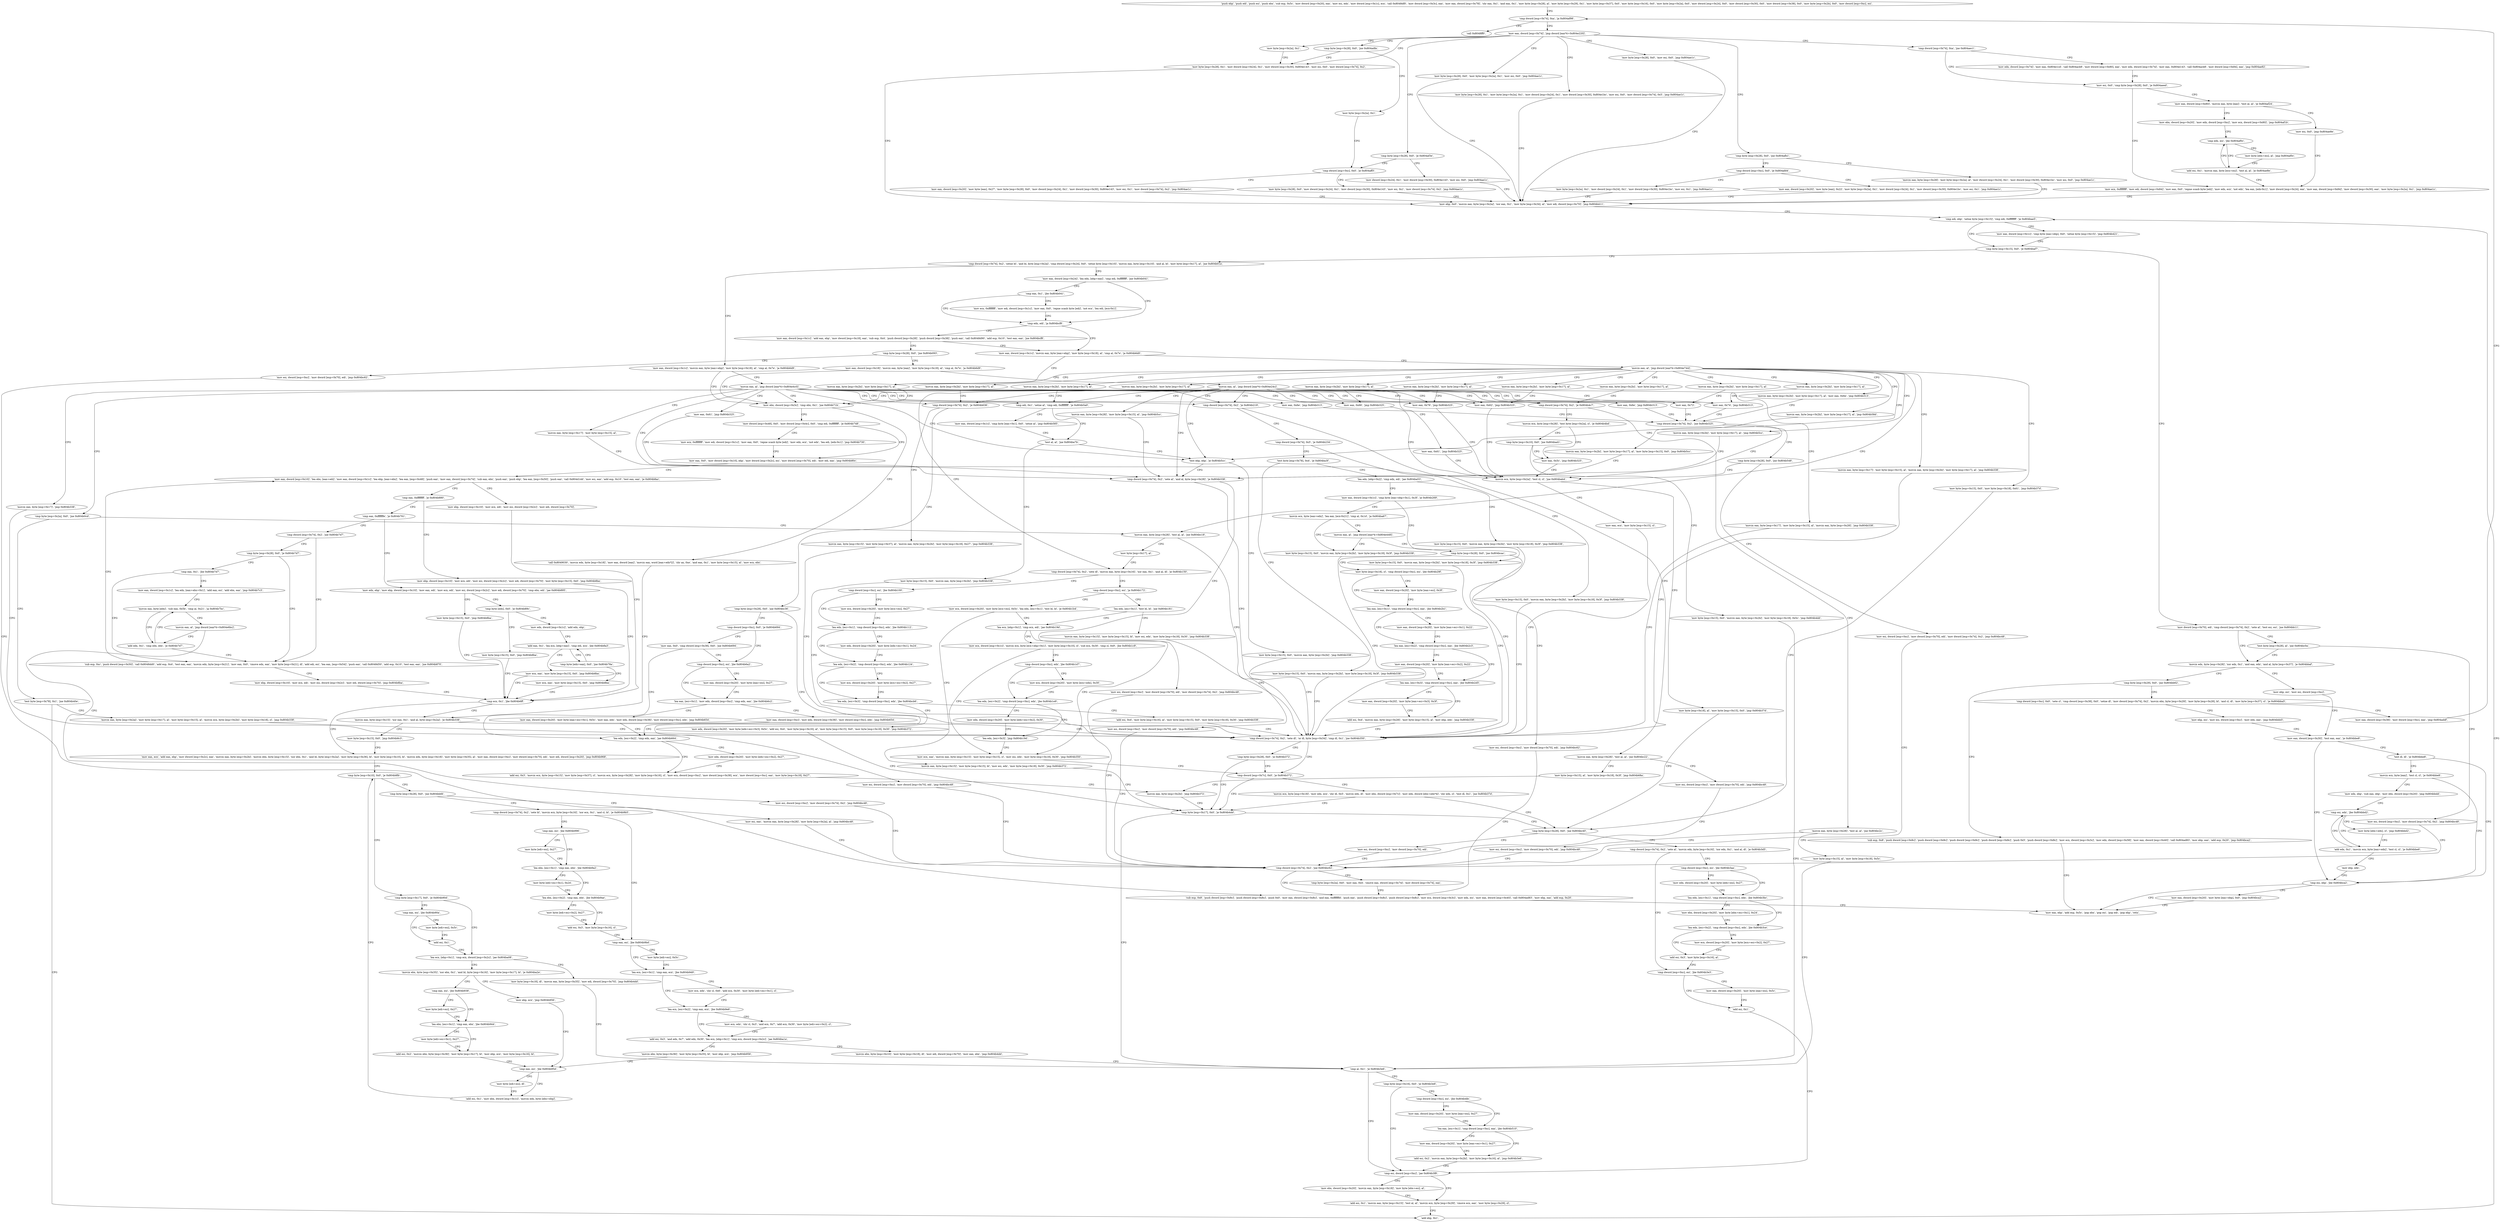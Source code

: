 digraph "func" {
"134524291" [label = "'push ebp', 'push edi', 'push esi', 'push ebx', 'sub esp, 0x5c', 'mov dword [esp+0x20], eax', 'mov esi, edx', 'mov dword [esp+0x1c], ecx', 'call 0x8048df0', 'mov dword [esp+0x3c], eax', 'mov eax, dword [esp+0x78]', 'shr eax, 0x1', 'and eax, 0x1', 'mov byte [esp+0x28], al', 'mov byte [esp+0x29], 0x1', 'mov byte [esp+0x37], 0x0', 'mov byte [esp+0x16], 0x0', 'mov byte [esp+0x2a], 0x0', 'mov dword [esp+0x24], 0x0', 'mov dword [esp+0x30], 0x0', 'mov dword [esp+0x38], 0x0', 'mov byte [esp+0x2b], 0x0', 'mov dword [esp+0xc], esi', " ]
"134524383" [label = "'cmp dword [esp+0x74], 0xa', 'ja 0x804af98', " ]
"134524824" [label = "'call 0x8048ff0', " ]
"134524394" [label = "'mov eax, dword [esp+0x74]', 'jmp dword [eax*4+0x804e220]', " ]
"134524405" [label = "'mov byte [esp+0x2a], 0x1', " ]
"134524410" [label = "'mov byte [esp+0x28], 0x1', 'mov dword [esp+0x24], 0x1', 'mov dword [esp+0x30], 0x804e143', 'mov esi, 0x0', 'mov dword [esp+0x74], 0x2', " ]
"134524470" [label = "'mov byte [esp+0x28], 0x0', 'mov esi, 0x0', 'jmp 0x804ae1c', " ]
"134524482" [label = "'cmp byte [esp+0x28], 0x0', 'jne 0x804afb1', " ]
"134524539" [label = "'cmp dword [esp+0x74], 0xa', 'jne 0x804aec1', " ]
"134524718" [label = "'cmp byte [esp+0x28], 0x0', 'jne 0x804adfa', " ]
"134524791" [label = "'cmp byte [esp+0x28], 0x0', 'je 0x804af3e', " ]
"134524829" [label = "'mov byte [esp+0x28], 0x0', 'mov byte [esp+0x2a], 0x1', 'mov esi, 0x0', 'jmp 0x804ae1c', " ]
"134528204" [label = "'mov byte [esp+0x28], 0x1', 'mov byte [esp+0x2a], 0x1', 'mov dword [esp+0x24], 0x1', 'mov dword [esp+0x30], 0x804e1bc', 'mov esi, 0x0', 'mov dword [esp+0x74], 0x5', 'jmp 0x804ae1c', " ]
"134524444" [label = "'mov ebp, 0x0', 'movzx eax, byte [esp+0x2a]', 'xor eax, 0x1', 'mov byte [esp+0x34], al', 'mov edi, dword [esp+0x70]', 'jmp 0x804b411', " ]
"134524849" [label = "'movzx eax, byte [esp+0x28]', 'mov byte [esp+0x2a], al', 'mov dword [esp+0x24], 0x1', 'mov dword [esp+0x30], 0x804e1bc', 'mov esi, 0x0', 'jmp 0x804ae1c', " ]
"134524493" [label = "'cmp dword [esp+0xc], 0x0', 'je 0x804afd4', " ]
"134524609" [label = "'mov edx, dword [esp+0x74]', 'mov eax, 0x804e1cd', 'call 0x804acb8', 'mov dword [esp+0x80], eax', 'mov edx, dword [esp+0x74]', 'mov eax, 0x804e143', 'call 0x804acb8', 'mov dword [esp+0x84], eax', 'jmp 0x804ae82', " ]
"134524546" [label = "'mov esi, 0x0', 'cmp byte [esp+0x28], 0x0', 'je 0x804aeed', " ]
"134524729" [label = "'mov byte [esp+0x2a], 0x1', " ]
"134524734" [label = "'cmp dword [esp+0xc], 0x0', 'je 0x804aff3', " ]
"134524798" [label = "'mov dword [esp+0x24], 0x1', 'mov dword [esp+0x30], 0x804e143', 'mov esi, 0x0', 'jmp 0x804ae1c', " ]
"134525969" [label = "'cmp edi, ebp', 'setne byte [esp+0x15]', 'cmp edi, 0xffffffff', 'je 0x804bae5', " ]
"134527717" [label = "'mov eax, dword [esp+0x1c]', 'cmp byte [eax+ebp], 0x0', 'setne byte [esp+0x15]', 'jmp 0x804b421', " ]
"134525985" [label = "'cmp byte [esp+0x15], 0x0', 'je 0x804baf7', " ]
"134524884" [label = "'mov byte [esp+0x2a], 0x1', 'mov dword [esp+0x24], 0x1', 'mov dword [esp+0x30], 0x804e1bc', 'mov esi, 0x1', 'jmp 0x804ae1c', " ]
"134524504" [label = "'mov eax, dword [esp+0x20]', 'mov byte [eax], 0x22', 'mov byte [esp+0x2a], 0x1', 'mov dword [esp+0x24], 0x1', 'mov dword [esp+0x30], 0x804e1bc', 'mov esi, 0x1', 'jmp 0x804ae1c', " ]
"134524653" [label = "'mov eax, dword [esp+0x80]', 'movzx eax, byte [eax]', 'test al, al', 'je 0x804af24', " ]
"134524558" [label = "'mov ecx, 0xffffffff', 'mov edi, dword [esp+0x84]', 'mov eax, 0x0', 'repne scasb byte [edi]', 'mov edx, ecx', 'not edx', 'lea eax, [edx-0x1]', 'mov dword [esp+0x24], eax', 'mov eax, dword [esp+0x84]', 'mov dword [esp+0x30], eax', 'mov byte [esp+0x2a], 0x1', 'jmp 0x804ae1c', " ]
"134524915" [label = "'mov byte [esp+0x28], 0x0', 'mov dword [esp+0x24], 0x1', 'mov dword [esp+0x30], 0x804e143', 'mov esi, 0x1', 'mov dword [esp+0x74], 0x2', 'jmp 0x804ae1c', " ]
"134524745" [label = "'mov eax, dword [esp+0x20]', 'mov byte [eax], 0x27', 'mov byte [esp+0x28], 0x0', 'mov dword [esp+0x24], 0x1', 'mov dword [esp+0x30], 0x804e143', 'mov esi, 0x1', 'mov dword [esp+0x74], 0x2', 'jmp 0x804ae1c', " ]
"134527735" [label = "'mov dword [esp+0x70], edi', 'cmp dword [esp+0x74], 0x2', 'sete al', 'test esi, esi', 'jne 0x804bb11', " ]
"134525996" [label = "'cmp dword [esp+0x74], 0x2', 'setne bl', 'and bl, byte [esp+0x2a]', 'cmp dword [esp+0x24], 0x0', 'setne byte [esp+0x10]', 'movzx eax, byte [esp+0x10]', 'and al, bl', 'mov byte [esp+0x17], al', 'jne 0x804b01a', " ]
"134524708" [label = "'mov esi, 0x0', 'jmp 0x804ae8e', " ]
"134524667" [label = "'mov ebx, dword [esp+0x20]', 'mov edx, dword [esp+0xc]', 'mov ecx, dword [esp+0x80]', 'jmp 0x804af1b', " ]
"134527761" [label = "'movzx edx, byte [esp+0x28]', 'xor edx, 0x1', 'and eax, edx', 'and al, byte [esp+0x37]', 'je 0x804bbaf', " ]
"134527751" [label = "'test byte [esp+0x28], al', 'jne 0x804bc0a', " ]
"134524954" [label = "'mov eax, dword [esp+0x24]', 'lea edx, [ebp+eax]', 'cmp edi, 0xffffffff', 'jne 0x804b041', " ]
"134526035" [label = "'mov eax, dword [esp+0x1c]', 'movzx eax, byte [eax+ebp]', 'mov byte [esp+0x18], al', 'cmp al, 0x7e', 'ja 0x804b6d9', " ]
"134524699" [label = "'cmp edx, esi', 'jbe 0x804af0c', " ]
"134527919" [label = "'mov ebp, esi', 'mov esi, dword [esp+0xc]', " ]
"134527781" [label = "'cmp byte [esp+0x29], 0x0', 'jne 0x804bb62', " ]
"134528010" [label = "'mov esi, dword [esp+0xc]', 'mov dword [esp+0x74], 0x2', 'jmp 0x804bc48', " ]
"134524993" [label = "'cmp edx, edi', 'ja 0x804bcf8', " ]
"134524967" [label = "'cmp eax, 0x1', 'jbe 0x804b041', " ]
"134526681" [label = "'mov ebx, dword [esp+0x3c]', 'cmp ebx, 0x1', 'jne 0x804b71b', " ]
"134526055" [label = "'movzx eax, al', 'jmp dword [eax*4+0x804e4c0]', " ]
"134524684" [label = "'add esi, 0x1', 'movzx eax, byte [ecx+esi]', 'test al, al', 'je 0x804ae8e', " ]
"134524703" [label = "'mov byte [ebx+esi], al', 'jmp 0x804af0c', " ]
"134527925" [label = "'mov eax, dword [esp+0x30]', 'test eax, eax', 'je 0x804bbe8', " ]
"134527842" [label = "'sub esp, 0x8', 'push dword [esp+0x8c]', 'push dword [esp+0x8c]', 'push dword [esp+0x8c]', 'push dword [esp+0x8c]', 'push 0x5', 'push dword [esp+0x8c]', 'mov ecx, dword [esp+0x3c]', 'mov edx, dword [esp+0x58]', 'mov eax, dword [esp+0x40]', 'call 0x804ad83', 'mov ebp, eax', 'add esp, 0x20', 'jmp 0x804bca2', " ]
"134527788" [label = "'cmp dword [esp+0xc], 0x0', 'sete cl', 'cmp dword [esp+0x38], 0x0', 'setne dl', 'mov dword [esp+0x74], 0x2', 'movzx ebx, byte [esp+0x29]', 'mov byte [esp+0x28], bl', 'and cl, dl', 'mov byte [esp+0x37], cl', 'je 0x804bba5', " ]
"134528072" [label = "'cmp dword [esp+0x74], 0x2', 'jne 0x804bc62', " ]
"134528248" [label = "'mov eax, dword [esp+0x1c]', 'movzx eax, byte [eax+ebp]', 'mov byte [esp+0x18], al', 'cmp al, 0x7e', 'ja 0x804b6d0', " ]
"134525001" [label = "'mov eax, dword [esp+0x1c]', 'add eax, ebp', 'mov dword [esp+0x18], eax', 'sub esp, 0x4', 'push dword [esp+0x28]', 'push dword [esp+0x38]', 'push eax', 'call 0x8048d90', 'add esp, 0x10', 'test eax, eax', 'jne 0x804bcf8', " ]
"134524972" [label = "'mov ecx, 0xffffffff', 'mov edi, dword [esp+0x1c]', 'mov eax, 0x0', 'repne scasb byte [edi]', 'not ecx', 'lea edi, [ecx-0x1]', " ]
"134526747" [label = "'mov dword [esp+0x48], 0x0', 'mov dword [esp+0x4c], 0x0', 'cmp edi, 0xffffffff', 'je 0x804b748', " ]
"134526690" [label = "'call 0x8049030', 'movzx edx, byte [esp+0x18]', 'mov eax, dword [eax]', 'movzx eax, word [eax+edx*2]', 'shr ax, 0xe', 'and eax, 0x1', 'mov byte [esp+0x15], al', 'mov ecx, ebx', " ]
"134525088" [label = "'cmp byte [esp+0x2a], 0x0', 'jne 0x804b0cd', " ]
"134525431" [label = "'cmp dword [esp+0x74], 0x2', 'je 0x804b219', " ]
"134525678" [label = "'mov eax, 0x62', 'jmp 0x804b325', " ]
"134525694" [label = "'mov eax, 0x66', 'jmp 0x804b325', " ]
"134525710" [label = "'mov eax, 0x72', " ]
"134526074" [label = "'mov eax, 0x74', 'jmp 0x804b313', " ]
"134526093" [label = "'mov eax, 0x76', 'jmp 0x804b325', " ]
"134526112" [label = "'cmp dword [esp+0x74], 0x2', 'je 0x804b4c7', " ]
"134526241" [label = "'mov eax, 0x6e', 'jmp 0x804b313', " ]
"134526301" [label = "'mov eax, 0x61', 'jmp 0x804b325', " ]
"134526330" [label = "'cmp edi, 0x1', 'setne al', 'cmp edi, 0xffffffff', 'je 0x804b5a0', " ]
"134526349" [label = "'test ebp, ebp', 'je 0x804b5cc', " ]
"134526403" [label = "'movzx eax, byte [esp+0x17]', 'mov byte [esp+0x15], al', " ]
"134526412" [label = "'cmp dword [esp+0x74], 0x2', 'sete al', 'and al, byte [esp+0x28]', 'je 0x804b338', " ]
"134526487" [label = "'cmp dword [esp+0x74], 0x2', 'je 0x804b636', " ]
"134527541" [label = "'movzx eax, byte [esp+0x17]', 'jmp 0x804b338', " ]
"134527976" [label = "'cmp esi, ebp', 'jbe 0x804bca2', " ]
"134528162" [label = "'mov eax, ebp', 'add esp, 0x5c', 'pop ebx', 'pop esi', 'pop edi', 'pop ebp', 'retn', " ]
"134527984" [label = "'mov eax, dword [esp+0x20]', 'mov byte [eax+ebp], 0x0', 'jmp 0x804bca2', " ]
"134527933" [label = "'test dl, dl', 'je 0x804bbe8', " ]
"134527937" [label = "'movzx ecx, byte [eax]', 'test cl, cl', 'je 0x804bbe8', " ]
"134527909" [label = "'mov ebp, esi', 'mov esi, dword [esp+0xc]', 'mov edx, eax', 'jmp 0x804bbb5', " ]
"134527829" [label = "'mov eax, dword [esp+0x38]', 'mov dword [esp+0xc], eax', 'jmp 0x804addf', " ]
"134528098" [label = "'sub esp, 0x8', 'push dword [esp+0x8c]', 'push dword [esp+0x8c]', 'push 0x0', 'mov eax, dword [esp+0x8c]', 'and eax, 0xfffffffd', 'push eax', 'push dword [esp+0x8c]', 'push dword [esp+0x8c]', 'mov ecx, dword [esp+0x3c]', 'mov edx, esi', 'mov eax, dword [esp+0x40]', 'call 0x804ad83', 'mov ebp, eax', 'add esp, 0x20', " ]
"134528079" [label = "'cmp byte [esp+0x2a], 0x0', 'mov eax, 0x4', 'cmove eax, dword [esp+0x74]', 'mov dword [esp+0x74], eax', " ]
"134526672" [label = "'movzx eax, byte [esp+0x2b]', 'mov byte [esp+0x17], al', " ]
"134528268" [label = "'movzx eax, al', 'jmp dword [eax*4+0x804e744]', " ]
"134525039" [label = "'cmp byte [esp+0x28], 0x0', 'jne 0x804b093', " ]
"134526792" [label = "'mov ecx, 0xffffffff', 'mov edi, dword [esp+0x1c]', 'mov eax, 0x0', 'repne scasb byte [edi]', 'mov edx, ecx', 'not edx', 'lea edi, [edx-0x1]', 'jmp 0x804b730', " ]
"134526768" [label = "'mov eax, 0x0', 'mov dword [esp+0x10], ebp', 'mov dword [esp+0x2c], esi', 'mov dword [esp+0x70], edi', 'mov edi, eax', 'jmp 0x804b80c', " ]
"134526719" [label = "'movzx eax, byte [esp+0x15]', 'xor eax, 0x1', 'and al, byte [esp+0x2a]', 'je 0x804b338', " ]
"134525133" [label = "'movzx eax, byte [esp+0x28]', 'test al, al', 'jne 0x804bc18', " ]
"134525095" [label = "'test byte [esp+0x78], 0x1', 'jne 0x804b40e', " ]
"134525465" [label = "'movzx eax, byte [esp+0x28]', 'test al, al', 'jne 0x804bc22', " ]
"134525438" [label = "'cmp dword [esp+0x74], 0x5', 'je 0x804b234', " ]
"134525733" [label = "'movzx ecx, byte [esp+0x2a]', 'test cl, cl', 'jne 0x804bab4', " ]
"134525715" [label = "'cmp dword [esp+0x74], 0x2', 'jne 0x804b325', " ]
"134526151" [label = "'movzx eax, byte [esp+0x28]', 'test al, al', 'jne 0x804bc2c', " ]
"134526119" [label = "'movzx ecx, byte [esp+0x28]', 'test byte [esp+0x2a], cl', 'je 0x804b4bd', " ]
"134526368" [label = "'mov eax, dword [esp+0x1c]', 'cmp byte [eax+0x1], 0x0', 'setne al', 'jmp 0x804b585', " ]
"134526341" [label = "'test al, al', 'jne 0x804ba7b', " ]
"134526353" [label = "'mov byte [esp+0x15], 0x0', 'movzx eax, byte [esp+0x2b]', 'jmp 0x804b338', " ]
"134525752" [label = "'cmp dword [esp+0x74], 0x2', 'sete dl', 'or dl, byte [esp+0x34]', 'cmp dl, 0x1', 'jne 0x804b350', " ]
"134526430" [label = "'mov esi, dword [esp+0xc]', 'mov dword [esp+0x70], edi', 'mov dword [esp+0x74], 0x2', 'jmp 0x804bc48', " ]
"134526518" [label = "'cmp byte [esp+0x28], 0x0', 'jne 0x804bc36', " ]
"134526494" [label = "'movzx eax, byte [esp+0x15]', 'mov byte [esp+0x37], al', 'movzx eax, byte [esp+0x2b]', 'mov byte [esp+0x18], 0x27', 'jmp 0x804b338', " ]
"134527944" [label = "'mov edx, ebp', 'sub eax, ebp', 'mov ebx, dword [esp+0x20]', 'jmp 0x804bbdd', " ]
"134525422" [label = "'movzx eax, byte [esp+0x2b]', 'mov byte [esp+0x17], al', " ]
"134525669" [label = "'movzx eax, byte [esp+0x2b]', 'mov byte [esp+0x17], al', " ]
"134525685" [label = "'movzx eax, byte [esp+0x2b]', 'mov byte [esp+0x17], al', " ]
"134525701" [label = "'movzx eax, byte [esp+0x2b]', 'mov byte [esp+0x17], al', " ]
"134526065" [label = "'movzx eax, byte [esp+0x2b]', 'mov byte [esp+0x17], al', " ]
"134526084" [label = "'movzx eax, byte [esp+0x2b]', 'mov byte [esp+0x17], al', " ]
"134526103" [label = "'movzx eax, byte [esp+0x2b]', 'mov byte [esp+0x17], al', " ]
"134526261" [label = "'movzx eax, byte [esp+0x2b]', 'mov byte [esp+0x17], al', 'mov eax, 0x6e', 'jmp 0x804b313', " ]
"134526321" [label = "'movzx eax, byte [esp+0x2b]', 'mov byte [esp+0x17], al', " ]
"134526381" [label = "'movzx eax, byte [esp+0x2b]', 'mov byte [esp+0x17], al', 'jmp 0x804b58d', " ]
"134526392" [label = "'movzx eax, byte [esp+0x2b]', 'mov byte [esp+0x17], al', 'jmp 0x804b5cc', " ]
"134526462" [label = "'movzx eax, byte [esp+0x2b]', 'mov byte [esp+0x17], al', 'mov byte [esp+0x15], 0x0', 'jmp 0x804b5cc', " ]
"134526478" [label = "'movzx eax, byte [esp+0x2b]', 'mov byte [esp+0x17], al', " ]
"134527645" [label = "'movzx eax, byte [esp+0x17]', 'mov byte [esp+0x15], al', 'movzx eax, byte [esp+0x2b]', 'mov byte [esp+0x17], al', 'jmp 0x804b338', " ]
"134527682" [label = "'mov byte [esp+0x15], 0x0', 'mov byte [esp+0x18], 0x61', 'jmp 0x804b37d', " ]
"134525075" [label = "'mov esi, dword [esp+0xc]', 'mov dword [esp+0x70], edi', 'jmp 0x804bc62', " ]
"134525046" [label = "'mov eax, dword [esp+0x18]', 'movzx eax, byte [eax]', 'mov byte [esp+0x18], al', 'cmp al, 0x7e', 'ja 0x804b6d9', " ]
"134526988" [label = "'mov eax, dword [esp+0x10]', 'lea ebx, [eax+edi]', 'mov eax, dword [esp+0x1c]', 'lea ebp, [eax+ebx]', 'lea eax, [esp+0x48]', 'push eax', 'mov eax, dword [esp+0x74]', 'sub eax, ebx', 'push eax', 'push ebp', 'lea eax, [esp+0x50]', 'push eax', 'call 0x804d1dd', 'mov esi, eax', 'add esp, 0x10', 'test eax, eax', 'je 0x804b8ac', " ]
"134525776" [label = "'cmp dword [esp+0x7c], 0x0', 'je 0x804b372', " ]
"134525769" [label = "'cmp byte [esp+0x28], 0x0', 'je 0x804b372', " ]
"134526737" [label = "'mov byte [esp+0x15], 0x0', 'jmp 0x804b8c3', " ]
"134527171" [label = "'mov eax, ecx', 'add eax, ebp', 'mov dword [esp+0x2c], eax', 'movzx eax, byte [esp+0x2b]', 'movzx ebx, byte [esp+0x15]', 'xor ebx, 0x1', 'and bl, byte [esp+0x2a]', 'mov byte [esp+0x36], bl', 'mov byte [esp+0x10], bl', 'movzx edx, byte [esp+0x18]', 'mov byte [esp+0x35], al', 'mov eax, dword [esp+0xc]', 'mov dword [esp+0x70], edi', 'mov edi, dword [esp+0x20]', 'jmp 0x804b968', " ]
"134528024" [label = "'mov esi, dword [esp+0xc]', 'mov dword [esp+0x70], edi', 'jmp 0x804bc48', " ]
"134525146" [label = "'mov byte [esp+0x17], al', " ]
"134525966" [label = "'add ebp, 0x1', " ]
"134525106" [label = "'movzx eax, byte [esp+0x2a]', 'mov byte [esp+0x17], al', 'mov byte [esp+0x15], al', 'movzx ecx, byte [esp+0x2b]', 'mov byte [esp+0x18], cl', 'jmp 0x804b338', " ]
"134528034" [label = "'mov esi, dword [esp+0xc]', 'mov dword [esp+0x70], edi', 'jmp 0x804bc48', " ]
"134525478" [label = "'mov byte [esp+0x15], al', 'mov byte [esp+0x18], 0x3f', 'jmp 0x804b68a', " ]
"134525492" [label = "'test byte [esp+0x78], 0x4', 'je 0x804ba3f', " ]
"134525445" [label = "'mov byte [esp+0x15], 0x0', 'movzx eax, byte [esp+0x2b]', 'mov byte [esp+0x18], 0x3f', 'jmp 0x804b338', " ]
"134527668" [label = "'mov byte [esp+0x18], al', 'mov byte [esp+0x15], 0x0', 'jmp 0x804b37d', " ]
"134525746" [label = "'mov eax, ecx', 'mov byte [esp+0x15], cl', " ]
"134525722" [label = "'cmp byte [esp+0x28], 0x0', 'jne 0x804b548', " ]
"134526280" [label = "'mov esi, dword [esp+0xc]', 'mov dword [esp+0x70], edi', 'mov dword [esp+0x74], 0x2', 'jmp 0x804bc48', " ]
"134528044" [label = "'mov esi, dword [esp+0xc]', 'mov dword [esp+0x70], edi', 'jmp 0x804bc48', " ]
"134526164" [label = "'mov byte [esp+0x15], al', 'mov byte [esp+0x18], 0x5c', " ]
"134526141" [label = "'mov eax, 0x5c', 'jmp 0x804b325', " ]
"134526130" [label = "'cmp byte [esp+0x10], 0x0', 'jne 0x804bad1', " ]
"134527611" [label = "'mov byte [esp+0x15], 0x0', 'movzx eax, byte [esp+0x2b]', 'jmp 0x804b338', " ]
"134528054" [label = "'mov esi, dword [esp+0xc]', 'mov dword [esp+0x70], edi', 'jmp 0x804bc48', " ]
"134526529" [label = "'cmp dword [esp+0xc], 0x0', 'je 0x804b694', " ]
"134527965" [label = "'cmp esi, edx', 'jbe 0x804bbd2', " ]
"134525821" [label = "'cmp byte [esp+0x28], 0x0', 'jne 0x804bc40', " ]
"134525065" [label = "'movzx eax, al', 'jmp dword [eax*4+0x804e24c]', " ]
"134527148" [label = "'mov ebp, dword [esp+0x10]', 'mov ecx, edi', 'mov esi, dword [esp+0x2c]', 'mov edi, dword [esp+0x70]', " ]
"134527034" [label = "'cmp eax, 0xffffffff', 'je 0x804b880', " ]
"134525810" [label = "'cmp byte [esp+0x17], 0x0', 'je 0x804b4dd', " ]
"134525783" [label = "'movzx ecx, byte [esp+0x18]', 'mov edx, ecx', 'shr dl, 0x5', 'movzx edx, dl', 'mov ebx, dword [esp+0x7c]', 'mov edx, dword [ebx+edx*4]', 'shr edx, cl', 'test dl, 0x1', 'jne 0x804b37d', " ]
"134527336" [label = "'cmp byte [esp+0x10], 0x0', 'je 0x804b8fb', " ]
"134525150" [label = "'cmp dword [esp+0x74], 0x2', 'sete dl', 'movzx eax, byte [esp+0x16]', 'xor eax, 0x1', 'and al, dl', 'je 0x804b150', " ]
"134526602" [label = "'movzx eax, byte [esp+0x2b]', 'jmp 0x804b372', " ]
"134527551" [label = "'mov byte [esp+0x15], 0x0', 'movzx eax, byte [esp+0x2b]', 'mov byte [esp+0x18], 0x3f', 'jmp 0x804b338', " ]
"134525503" [label = "'lea edx, [ebp+0x2]', 'cmp edx, edi', 'jae 0x804ba53', " ]
"134526173" [label = "'cmp al, 0x1', 'je 0x804b3e6', " ]
"134527697" [label = "'mov byte [esp+0x15], 0x0', 'movzx eax, byte [esp+0x2b]', 'mov byte [esp+0x18], 0x5c', 'jmp 0x804b4dd', " ]
"134526612" [label = "'cmp dword [esp+0xc], esi', 'jbe 0x804b6a2', " ]
"134526536" [label = "'mov eax, 0x0', 'cmp dword [esp+0x38], 0x0', 'jne 0x804b694', " ]
"134527954" [label = "'add edx, 0x1', 'movzx ecx, byte [eax+edx]', 'test cl, cl', 'je 0x804bbe6', " ]
"134527969" [label = "'mov byte [ebx+edx], cl', 'jmp 0x804bbd2', " ]
"134528064" [label = "'mov esi, dword [esp+0xc]', 'mov dword [esp+0x70], edi', " ]
"134525832" [label = "'cmp dword [esp+0x74], 0x2', 'sete al', 'movzx edx, byte [esp+0x16]', 'xor edx, 0x1', 'and al, dl', 'je 0x804b3d5', " ]
"134526251" [label = "'mov eax, 0x6e', 'jmp 0x804b313', " ]
"134526311" [label = "'mov eax, 0x61', 'jmp 0x804b325', " ]
"134526451" [label = "'movzx eax, byte [esp+0x28]', 'mov byte [esp+0x15], al', 'jmp 0x804b5cc', " ]
"134527626" [label = "'movzx eax, byte [esp+0x17]', 'mov byte [esp+0x15], al', 'movzx eax, byte [esp+0x28]', 'jmp 0x804b338', " ]
"134527162" [label = "'cmp ecx, 0x1', 'jbe 0x804b6ff', " ]
"134527104" [label = "'mov ebp, dword [esp+0x10]', 'mov ecx, edi', 'mov esi, dword [esp+0x2c]', 'mov edi, dword [esp+0x70]', 'mov byte [esp+0x15], 0x0', 'jmp 0x804b8ba', " ]
"134527039" [label = "'cmp eax, 0xfffffffe', 'je 0x804b761', " ]
"134527227" [label = "'cmp byte [esp+0x17], 0x0', 'je 0x804b90d', " ]
"134527343" [label = "'cmp byte [esp+0x28], 0x0', 'jne 0x804bbfd', " ]
"134525264" [label = "'cmp dword [esp+0xc], esi', 'ja 0x804b172', " ]
"134525298" [label = "'mov ecx, dword [esp+0x20]', 'mov byte [ecx+esi], 0x5c', 'lea edx, [esi+0x1]', 'test bl, bl', 'je 0x804b1b4', " ]
"134525270" [label = "'lea edx, [esi+0x1]', 'test bl, bl', 'jne 0x804b181', " ]
"134525170" [label = "'cmp dword [esp+0xc], esi', 'jbe 0x804b100', " ]
"134525184" [label = "'lea edx, [esi+0x1]', 'cmp dword [esp+0xc], edx', 'jbe 0x804b112', " ]
"134525176" [label = "'mov ecx, dword [esp+0x20]', 'mov byte [ecx+esi], 0x27', " ]
"134527571" [label = "'mov byte [esp+0x15], 0x0', 'movzx eax, byte [esp+0x2b]', 'mov byte [esp+0x18], 0x3f', 'jmp 0x804b338', " ]
"134525514" [label = "'mov eax, dword [esp+0x1c]', 'cmp byte [eax+ebp+0x1], 0x3f', 'je 0x804b269', " ]
"134525926" [label = "'cmp esi, dword [esp+0xc]', 'jae 0x804b3f8', " ]
"134525944" [label = "'add esi, 0x1', 'movzx eax, byte [esp+0x15]', 'test al, al', 'movzx ecx, byte [esp+0x29]', 'cmove ecx, eax', 'mov byte [esp+0x29], cl', " ]
"134525932" [label = "'mov ebx, dword [esp+0x20]', 'movzx eax, byte [esp+0x18]', 'mov byte [ebx+esi], al', " ]
"134526181" [label = "'cmp byte [esp+0x16], 0x0', 'je 0x804b3e6', " ]
"134526192" [label = "'cmp dword [esp+0xc], esi', 'jbe 0x804b4fe', " ]
"134526626" [label = "'lea eax, [esi+0x1]', 'mov edx, dword [esp+0xc]', 'cmp edx, eax', 'jbe 0x804b6c2', " ]
"134526618" [label = "'mov eax, dword [esp+0x20]', 'mov byte [eax+esi], 0x27', " ]
"134526548" [label = "'lea edx, [esi+0x2]', 'cmp edx, eax', 'jae 0x804b664', " ]
"134527974" [label = "'mov ebp, edx', " ]
"134525909" [label = "'cmp dword [esp+0xc], esi', 'jbe 0x804b3e3', " ]
"134525852" [label = "'cmp dword [esp+0xc], esi', 'jbe 0x804b3aa', " ]
"134526817" [label = "'mov edx, ebp', 'mov ebp, dword [esp+0x10]', 'mov eax, edi', 'mov ecx, edi', 'mov esi, dword [esp+0x2c]', 'mov edi, dword [esp+0x70]', 'cmp ebx, edi', 'jae 0x804b895', " ]
"134527048" [label = "'cmp dword [esp+0x74], 0x2', 'jne 0x804b7d7', " ]
"134527245" [label = "'lea ecx, [ebp+0x1]', 'cmp ecx, dword [esp+0x2c]', 'jae 0x804ba08', " ]
"134527234" [label = "'cmp eax, esi', 'jbe 0x804b90a', " ]
"134527997" [label = "'mov esi, eax', 'movzx eax, byte [esp+0x28]', 'mov byte [esp+0x2a], al', 'jmp 0x804bc48', " ]
"134527354" [label = "'cmp dword [esp+0x74], 0x2', 'sete bl', 'movzx ecx, byte [esp+0x16]', 'xor ecx, 0x1', 'and cl, bl', 'je 0x804b9b5', " ]
"134525364" [label = "'movzx eax, byte [esp+0x15]', 'mov byte [esp+0x15], bl', 'mov esi, edx', 'mov byte [esp+0x18], 0x30', 'jmp 0x804b372', " ]
"134525313" [label = "'lea ecx, [ebp+0x1]', 'cmp ecx, edi', 'jae 0x804b19d', " ]
"134525277" [label = "'movzx eax, byte [esp+0x15]', 'mov byte [esp+0x15], bl', 'mov esi, edx', 'mov byte [esp+0x18], 0x30', 'jmp 0x804b338', " ]
"134525202" [label = "'lea edx, [esi+0x2]', 'cmp dword [esp+0xc], edx', 'jbe 0x804b124', " ]
"134525193" [label = "'mov edx, dword [esp+0x20]', 'mov byte [edx+esi+0x1], 0x24', " ]
"134525545" [label = "'movzx ecx, byte [eax+edx]', 'lea eax, [ecx-0x21]', 'cmp al, 0x1d', 'ja 0x804ba67', " ]
"134525525" [label = "'mov byte [esp+0x15], 0x0', 'movzx eax, byte [esp+0x2b]', 'mov byte [esp+0x18], 0x3f', 'jmp 0x804b338', " ]
"134526206" [label = "'lea eax, [esi+0x1]', 'cmp dword [esp+0xc], eax', 'jbe 0x804b510', " ]
"134526198" [label = "'mov eax, dword [esp+0x20]', 'mov byte [eax+esi], 0x27', " ]
"134526658" [label = "'mov eax, dword [esp+0xc]', 'mov edx, dword [esp+0x38]', 'mov dword [esp+0xc], edx', 'jmp 0x804b654', " ]
"134526637" [label = "'mov eax, dword [esp+0x20]', 'mov byte [eax+esi+0x1], 0x5c', 'mov eax, edx', 'mov edx, dword [esp+0x38]', 'mov dword [esp+0xc], edx', 'jmp 0x804b654', " ]
"134526564" [label = "'add esi, 0x3', 'movzx ecx, byte [esp+0x15]', 'mov byte [esp+0x37], cl', 'movzx ecx, byte [esp+0x28]', 'mov byte [esp+0x16], cl', 'mov ecx, dword [esp+0xc]', 'mov dword [esp+0x38], ecx', 'mov dword [esp+0xc], eax', 'mov byte [esp+0x18], 0x27', " ]
"134526555" [label = "'mov edx, dword [esp+0x20]', 'mov byte [edx+esi+0x2], 0x27', " ]
"134525923" [label = "'add esi, 0x1', " ]
"134525915" [label = "'mov eax, dword [esp+0x20]', 'mov byte [eax+esi], 0x5c', " ]
"134525866" [label = "'lea edx, [esi+0x1]', 'cmp dword [esp+0xc], edx', 'jbe 0x804b3bc', " ]
"134525858" [label = "'mov edx, dword [esp+0x20]', 'mov byte [edx+esi], 0x27', " ]
"134527125" [label = "'mov byte [esp+0x15], 0x0', 'jmp 0x804b8ba', " ]
"134526843" [label = "'cmp byte [edx], 0x0', 'je 0x804b89c', " ]
"134526935" [label = "'sub esp, 0xc', 'push dword [esp+0x50]', 'call 0x8048dd0', 'add esp, 0x4', 'test eax, eax', 'movzx edx, byte [esp+0x21]', 'mov eax, 0x0', 'cmove edx, eax', 'mov byte [esp+0x21], dl', 'add edi, esi', 'lea eax, [esp+0x54]', 'push eax', 'call 0x8048d50', 'add esp, 0x10', 'test eax, eax', 'jne 0x804b870', " ]
"134527055" [label = "'cmp byte [esp+0x28], 0x0', 'je 0x804b7d7', " ]
"134527496" [label = "'mov byte [esp+0x18], dl', 'movzx eax, byte [esp+0x35]', 'mov edi, dword [esp+0x70]', 'jmp 0x804b4dd', " ]
"134527258" [label = "'movzx ebx, byte [esp+0x35]', 'xor ebx, 0x1', 'and bl, byte [esp+0x16]', 'mov byte [esp+0x17], bl', 'je 0x804ba2e', " ]
"134527242" [label = "'add esi, 0x1', " ]
"134527238" [label = "'mov byte [edi+esi], 0x5c', " ]
"134527413" [label = "'cmp eax, esi', 'jbe 0x804b9bd', " ]
"134527374" [label = "'cmp eax, esi', 'jbe 0x804b996', " ]
"134525341" [label = "'mov ecx, eax', 'movzx eax, byte [esp+0x15]', 'mov byte [esp+0x15], cl', 'mov esi, edx', 'mov byte [esp+0x18], 0x30', 'jmp 0x804b350', " ]
"134525320" [label = "'mov ecx, dword [esp+0x1c]', 'movzx ecx, byte [ecx+ebp+0x1]', 'mov byte [esp+0x10], cl', 'sub ecx, 0x30', 'cmp cl, 0x9', 'jbe 0x804b1c9', " ]
"134525220" [label = "'lea edx, [esi+0x3]', 'cmp dword [esp+0xc], edx', 'jbe 0x804bcb6', " ]
"134525211" [label = "'mov ecx, dword [esp+0x20]', 'mov byte [ecx+esi+0x2], 0x27', " ]
"134527591" [label = "'mov byte [esp+0x15], 0x0', 'movzx eax, byte [esp+0x2b]', 'mov byte [esp+0x18], 0x3f', 'jmp 0x804b338', " ]
"134525560" [label = "'movzx eax, al', 'jmp dword [eax*4+0x804e448]', " ]
"134526224" [label = "'add esi, 0x2', 'movzx eax, byte [esp+0x2b]', 'mov byte [esp+0x16], al', 'jmp 0x804b3e6', " ]
"134526215" [label = "'mov eax, dword [esp+0x20]', 'mov byte [eax+esi+0x1], 0x27', " ]
"134525884" [label = "'lea edx, [esi+0x2]', 'cmp dword [esp+0xc], edx', 'jbe 0x804b3ce', " ]
"134525875" [label = "'mov ebx, dword [esp+0x20]', 'mov byte [ebx+esi+0x1], 0x24', " ]
"134527132" [label = "'mov byte [esp+0x15], 0x0', 'jmp 0x804b8ba', " ]
"134526852" [label = "'mov edx, dword [esp+0x1c]', 'add edx, ebp', " ]
"134527088" [label = "'mov ebp, dword [esp+0x10]', 'mov ecx, edi', 'mov esi, dword [esp+0x2c]', 'mov edi, dword [esp+0x70]', 'jmp 0x804b8ba', " ]
"134527062" [label = "'cmp eax, 0x1', 'jbe 0x804b7d7', " ]
"134527534" [label = "'mov ebp, ecx', 'jmp 0x804b956', " ]
"134527280" [label = "'cmp eax, esi', 'jbe 0x804b938', " ]
"134527421" [label = "'lea ecx, [esi+0x1]', 'cmp eax, ecx', 'jbe 0x804b9d0', " ]
"134527417" [label = "'mov byte [edi+esi], 0x5c', " ]
"134527382" [label = "'lea ebx, [esi+0x1]', 'cmp eax, ebx', 'jbe 0x804b9a2', " ]
"134527378" [label = "'mov byte [edi+esi], 0x27', " ]
"134525385" [label = "'cmp dword [esp+0xc], edx', 'jbe 0x804b1d7', " ]
"134528182" [label = "'add esi, 0x4', 'mov byte [esp+0x16], al', 'mov byte [esp+0x15], 0x0', 'mov byte [esp+0x18], 0x30', 'jmp 0x804b338', " ]
"134525233" [label = "'mov edx, dword [esp+0x20]', 'mov byte [edx+esi+0x3], 0x5c', 'add esi, 0x4', 'mov byte [esp+0x16], al', 'mov byte [esp+0x15], 0x0', 'mov byte [esp+0x18], 0x30', 'jmp 0x804b372', " ]
"134525570" [label = "'cmp byte [esp+0x28], 0x0', 'jne 0x804bcac', " ]
"134525902" [label = "'add esi, 0x3', 'mov byte [esp+0x16], al', " ]
"134525893" [label = "'mov ecx, dword [esp+0x20]', 'mov byte [ecx+esi+0x2], 0x27', " ]
"134526858" [label = "'add eax, 0x1', 'lea ecx, [ebp+eax]', 'cmp edi, ecx', 'jbe 0x804b8a3', " ]
"134527071" [label = "'mov eax, dword [esp+0x1c]', 'lea edx, [eax+ebx+0x1]', 'add eax, esi', 'add ebx, eax', 'jmp 0x804b7c3', " ]
"134527318" [label = "'cmp eax, esi', 'jbe 0x804b95d', " ]
"134527288" [label = "'lea ebx, [esi+0x1]', 'cmp eax, ebx', 'jbe 0x804b944', " ]
"134527284" [label = "'mov byte [edi+esi], 0x27', " ]
"134527440" [label = "'lea ecx, [esi+0x2]', 'cmp eax, ecx', 'jbe 0x804b9e6', " ]
"134527428" [label = "'mov ecx, edx', 'shr cl, 0x6', 'add ecx, 0x30', 'mov byte [edi+esi+0x1], cl', " ]
"134527394" [label = "'lea ebx, [esi+0x2]', 'cmp eax, ebx', 'jbe 0x804b9ae', " ]
"134527389" [label = "'mov byte [edi+esi+0x1], 0x24', " ]
"134525399" [label = "'lea edx, [esi+0x2]', 'cmp dword [esp+0xc], edx', 'jbe 0x804b1e9', " ]
"134525391" [label = "'mov ecx, dword [esp+0x20]', 'mov byte [ecx+edx], 0x30', " ]
"134528172" [label = "'mov esi, dword [esp+0xc]', 'mov dword [esp+0x70], edi', 'jmp 0x804bc62', " ]
"134525581" [label = "'mov byte [esp+0x18], cl', 'cmp dword [esp+0xc], esi', 'jbe 0x804b29f', " ]
"134527139" [label = "'mov ecx, eax', 'mov byte [esp+0x15], 0x0', 'jmp 0x804b8ba', " ]
"134526873" [label = "'cmp byte [edx+eax], 0x0', 'jne 0x804b78a', " ]
"134526879" [label = "'mov ecx, eax', 'mov byte [esp+0x15], 0x0', 'jmp 0x804b8ba', " ]
"134526915" [label = "'movzx eax, byte [edx]', 'sub eax, 0x5b', 'cmp al, 0x21', 'ja 0x804b7bc', " ]
"134527325" [label = "'add esi, 0x1', 'mov ebx, dword [esp+0x1c]', 'movzx edx, byte [ebx+ebp]', " ]
"134527322" [label = "'mov byte [edi+esi], dl', " ]
"134527300" [label = "'add esi, 0x2', 'movzx ebx, byte [esp+0x36]', 'mov byte [esp+0x17], bl', 'mov ebp, ecx', 'mov byte [esp+0x16], bl', " ]
"134527295" [label = "'mov byte [edi+esi+0x1], 0x27', " ]
"134527462" [label = "'add esi, 0x3', 'and edx, 0x7', 'add edx, 0x30', 'lea ecx, [ebp+0x1]', 'cmp ecx, dword [esp+0x2c]', 'jae 0x804ba1a', " ]
"134527447" [label = "'mov ecx, edx', 'shr cl, 0x3', 'and ecx, 0x7', 'add ecx, 0x30', 'mov byte [edi+esi+0x2], cl', " ]
"134527406" [label = "'add esi, 0x3', 'mov byte [esp+0x16], cl', " ]
"134527401" [label = "'mov byte [edi+esi+0x2], 0x27', " ]
"134525417" [label = "'lea edx, [esi+0x3]', 'jmp 0x804b19d', " ]
"134525408" [label = "'mov edx, dword [esp+0x20]', 'mov byte [edx+esi+0x2], 0x30', " ]
"134525599" [label = "'lea eax, [esi+0x1]', 'cmp dword [esp+0xc], eax', 'jbe 0x804b2b1', " ]
"134525591" [label = "'mov eax, dword [esp+0x20]', 'mov byte [eax+esi], 0x3f', " ]
"134526908" [label = "'add edx, 0x1', 'cmp edx, ebx', 'je 0x804b7d7', " ]
"134526925" [label = "'movzx eax, al', 'jmp dword [eax*4+0x804e6bc]', " ]
"134527514" [label = "'movzx ebx, byte [esp+0x10]', 'mov byte [esp+0x18], dl', 'mov edi, dword [esp+0x70]', 'mov eax, ebx', 'jmp 0x804b4dd', " ]
"134527480" [label = "'movzx ebx, byte [esp+0x36]', 'mov byte [esp+0x35], bl', 'mov ebp, ecx', 'jmp 0x804b956', " ]
"134525617" [label = "'lea eax, [esi+0x2]', 'cmp dword [esp+0xc], eax', 'jbe 0x804b2c3', " ]
"134525608" [label = "'mov eax, dword [esp+0x20]', 'mov byte [eax+esi+0x1], 0x22', " ]
"134526891" [label = "'mov esi, dword [esp+0xc]', 'mov dword [esp+0x74], 0x2', 'jmp 0x804bc48', " ]
"134525635" [label = "'lea eax, [esi+0x3]', 'cmp dword [esp+0xc], eax', 'jbe 0x804b2d5', " ]
"134525626" [label = "'mov eax, dword [esp+0x20]', 'mov byte [eax+esi+0x2], 0x22', " ]
"134525653" [label = "'add esi, 0x4', 'movzx eax, byte [esp+0x28]', 'mov byte [esp+0x15], al', 'mov ebp, edx', 'jmp 0x804b338', " ]
"134525644" [label = "'mov eax, dword [esp+0x20]', 'mov byte [eax+esi+0x3], 0x3f', " ]
"134524291" -> "134524383" [ label = "CFG" ]
"134524383" -> "134524824" [ label = "CFG" ]
"134524383" -> "134524394" [ label = "CFG" ]
"134524394" -> "134524405" [ label = "CFG" ]
"134524394" -> "134524410" [ label = "CFG" ]
"134524394" -> "134524470" [ label = "CFG" ]
"134524394" -> "134524482" [ label = "CFG" ]
"134524394" -> "134524539" [ label = "CFG" ]
"134524394" -> "134524718" [ label = "CFG" ]
"134524394" -> "134524791" [ label = "CFG" ]
"134524394" -> "134524829" [ label = "CFG" ]
"134524394" -> "134528204" [ label = "CFG" ]
"134524405" -> "134524410" [ label = "CFG" ]
"134524410" -> "134524444" [ label = "CFG" ]
"134524470" -> "134524444" [ label = "CFG" ]
"134524482" -> "134524849" [ label = "CFG" ]
"134524482" -> "134524493" [ label = "CFG" ]
"134524539" -> "134524609" [ label = "CFG" ]
"134524539" -> "134524546" [ label = "CFG" ]
"134524718" -> "134524410" [ label = "CFG" ]
"134524718" -> "134524729" [ label = "CFG" ]
"134524791" -> "134524734" [ label = "CFG" ]
"134524791" -> "134524798" [ label = "CFG" ]
"134524829" -> "134524444" [ label = "CFG" ]
"134528204" -> "134524444" [ label = "CFG" ]
"134524444" -> "134525969" [ label = "CFG" ]
"134524849" -> "134524444" [ label = "CFG" ]
"134524493" -> "134524884" [ label = "CFG" ]
"134524493" -> "134524504" [ label = "CFG" ]
"134524609" -> "134524546" [ label = "CFG" ]
"134524546" -> "134524653" [ label = "CFG" ]
"134524546" -> "134524558" [ label = "CFG" ]
"134524729" -> "134524734" [ label = "CFG" ]
"134524734" -> "134524915" [ label = "CFG" ]
"134524734" -> "134524745" [ label = "CFG" ]
"134524798" -> "134524444" [ label = "CFG" ]
"134525969" -> "134527717" [ label = "CFG" ]
"134525969" -> "134525985" [ label = "CFG" ]
"134527717" -> "134525985" [ label = "CFG" ]
"134525985" -> "134527735" [ label = "CFG" ]
"134525985" -> "134525996" [ label = "CFG" ]
"134524884" -> "134524444" [ label = "CFG" ]
"134524504" -> "134524444" [ label = "CFG" ]
"134524653" -> "134524708" [ label = "CFG" ]
"134524653" -> "134524667" [ label = "CFG" ]
"134524558" -> "134524444" [ label = "CFG" ]
"134524915" -> "134524444" [ label = "CFG" ]
"134524745" -> "134524444" [ label = "CFG" ]
"134527735" -> "134527761" [ label = "CFG" ]
"134527735" -> "134527751" [ label = "CFG" ]
"134525996" -> "134524954" [ label = "CFG" ]
"134525996" -> "134526035" [ label = "CFG" ]
"134524708" -> "134524558" [ label = "CFG" ]
"134524667" -> "134524699" [ label = "CFG" ]
"134527761" -> "134527919" [ label = "CFG" ]
"134527761" -> "134527781" [ label = "CFG" ]
"134527751" -> "134528010" [ label = "CFG" ]
"134527751" -> "134527761" [ label = "CFG" ]
"134524954" -> "134524993" [ label = "CFG" ]
"134524954" -> "134524967" [ label = "CFG" ]
"134526035" -> "134526681" [ label = "CFG" ]
"134526035" -> "134526055" [ label = "CFG" ]
"134524699" -> "134524684" [ label = "CFG" ]
"134524699" -> "134524703" [ label = "CFG" ]
"134527919" -> "134527925" [ label = "CFG" ]
"134527781" -> "134527842" [ label = "CFG" ]
"134527781" -> "134527788" [ label = "CFG" ]
"134528010" -> "134528072" [ label = "CFG" ]
"134524993" -> "134528248" [ label = "CFG" ]
"134524993" -> "134525001" [ label = "CFG" ]
"134524967" -> "134524993" [ label = "CFG" ]
"134524967" -> "134524972" [ label = "CFG" ]
"134526681" -> "134526747" [ label = "CFG" ]
"134526681" -> "134526690" [ label = "CFG" ]
"134526055" -> "134525088" [ label = "CFG" ]
"134526055" -> "134525431" [ label = "CFG" ]
"134526055" -> "134525678" [ label = "CFG" ]
"134526055" -> "134525694" [ label = "CFG" ]
"134526055" -> "134525710" [ label = "CFG" ]
"134526055" -> "134526074" [ label = "CFG" ]
"134526055" -> "134526093" [ label = "CFG" ]
"134526055" -> "134526112" [ label = "CFG" ]
"134526055" -> "134526241" [ label = "CFG" ]
"134526055" -> "134526301" [ label = "CFG" ]
"134526055" -> "134526330" [ label = "CFG" ]
"134526055" -> "134526349" [ label = "CFG" ]
"134526055" -> "134526403" [ label = "CFG" ]
"134526055" -> "134526412" [ label = "CFG" ]
"134526055" -> "134526487" [ label = "CFG" ]
"134526055" -> "134526681" [ label = "CFG" ]
"134526055" -> "134527541" [ label = "CFG" ]
"134524684" -> "134524558" [ label = "CFG" ]
"134524684" -> "134524699" [ label = "CFG" ]
"134524703" -> "134524684" [ label = "CFG" ]
"134527925" -> "134527976" [ label = "CFG" ]
"134527925" -> "134527933" [ label = "CFG" ]
"134527842" -> "134528162" [ label = "CFG" ]
"134527788" -> "134527909" [ label = "CFG" ]
"134527788" -> "134527829" [ label = "CFG" ]
"134528072" -> "134528098" [ label = "CFG" ]
"134528072" -> "134528079" [ label = "CFG" ]
"134528248" -> "134526672" [ label = "CFG" ]
"134528248" -> "134528268" [ label = "CFG" ]
"134525001" -> "134528248" [ label = "CFG" ]
"134525001" -> "134525039" [ label = "CFG" ]
"134524972" -> "134524993" [ label = "CFG" ]
"134526747" -> "134526792" [ label = "CFG" ]
"134526747" -> "134526768" [ label = "CFG" ]
"134526690" -> "134526719" [ label = "CFG" ]
"134525088" -> "134525133" [ label = "CFG" ]
"134525088" -> "134525095" [ label = "CFG" ]
"134525431" -> "134525465" [ label = "CFG" ]
"134525431" -> "134525438" [ label = "CFG" ]
"134525678" -> "134525733" [ label = "CFG" ]
"134525694" -> "134525733" [ label = "CFG" ]
"134525710" -> "134525715" [ label = "CFG" ]
"134526074" -> "134525715" [ label = "CFG" ]
"134526093" -> "134525733" [ label = "CFG" ]
"134526112" -> "134526151" [ label = "CFG" ]
"134526112" -> "134526119" [ label = "CFG" ]
"134526241" -> "134525715" [ label = "CFG" ]
"134526301" -> "134525733" [ label = "CFG" ]
"134526330" -> "134526368" [ label = "CFG" ]
"134526330" -> "134526341" [ label = "CFG" ]
"134526349" -> "134526412" [ label = "CFG" ]
"134526349" -> "134526353" [ label = "CFG" ]
"134526403" -> "134526412" [ label = "CFG" ]
"134526412" -> "134525752" [ label = "CFG" ]
"134526412" -> "134526430" [ label = "CFG" ]
"134526487" -> "134526518" [ label = "CFG" ]
"134526487" -> "134526494" [ label = "CFG" ]
"134527541" -> "134525752" [ label = "CFG" ]
"134527976" -> "134528162" [ label = "CFG" ]
"134527976" -> "134527984" [ label = "CFG" ]
"134527984" -> "134528162" [ label = "CFG" ]
"134527933" -> "134527976" [ label = "CFG" ]
"134527933" -> "134527937" [ label = "CFG" ]
"134527937" -> "134527976" [ label = "CFG" ]
"134527937" -> "134527944" [ label = "CFG" ]
"134527909" -> "134527925" [ label = "CFG" ]
"134527829" -> "134524383" [ label = "CFG" ]
"134528098" -> "134528162" [ label = "CFG" ]
"134528079" -> "134528098" [ label = "CFG" ]
"134526672" -> "134526681" [ label = "CFG" ]
"134528268" -> "134525133" [ label = "CFG" ]
"134528268" -> "134525422" [ label = "CFG" ]
"134528268" -> "134525669" [ label = "CFG" ]
"134528268" -> "134525685" [ label = "CFG" ]
"134528268" -> "134525701" [ label = "CFG" ]
"134528268" -> "134526065" [ label = "CFG" ]
"134528268" -> "134526084" [ label = "CFG" ]
"134528268" -> "134526103" [ label = "CFG" ]
"134528268" -> "134526261" [ label = "CFG" ]
"134528268" -> "134526321" [ label = "CFG" ]
"134528268" -> "134526381" [ label = "CFG" ]
"134528268" -> "134526392" [ label = "CFG" ]
"134528268" -> "134526462" [ label = "CFG" ]
"134528268" -> "134526478" [ label = "CFG" ]
"134528268" -> "134526672" [ label = "CFG" ]
"134528268" -> "134527645" [ label = "CFG" ]
"134528268" -> "134527682" [ label = "CFG" ]
"134525039" -> "134525075" [ label = "CFG" ]
"134525039" -> "134525046" [ label = "CFG" ]
"134526792" -> "134526768" [ label = "CFG" ]
"134526768" -> "134526988" [ label = "CFG" ]
"134526719" -> "134525752" [ label = "CFG" ]
"134526719" -> "134526737" [ label = "CFG" ]
"134525133" -> "134528024" [ label = "CFG" ]
"134525133" -> "134525146" [ label = "CFG" ]
"134525095" -> "134525966" [ label = "CFG" ]
"134525095" -> "134525106" [ label = "CFG" ]
"134525465" -> "134528034" [ label = "CFG" ]
"134525465" -> "134525478" [ label = "CFG" ]
"134525438" -> "134525492" [ label = "CFG" ]
"134525438" -> "134525445" [ label = "CFG" ]
"134525733" -> "134527668" [ label = "CFG" ]
"134525733" -> "134525746" [ label = "CFG" ]
"134525715" -> "134525733" [ label = "CFG" ]
"134525715" -> "134525722" [ label = "CFG" ]
"134526151" -> "134528044" [ label = "CFG" ]
"134526151" -> "134526164" [ label = "CFG" ]
"134526119" -> "134526141" [ label = "CFG" ]
"134526119" -> "134526130" [ label = "CFG" ]
"134526368" -> "134526341" [ label = "CFG" ]
"134526341" -> "134527611" [ label = "CFG" ]
"134526341" -> "134526349" [ label = "CFG" ]
"134526353" -> "134525752" [ label = "CFG" ]
"134525752" -> "134525776" [ label = "CFG" ]
"134525752" -> "134525769" [ label = "CFG" ]
"134526430" -> "134528072" [ label = "CFG" ]
"134526518" -> "134528054" [ label = "CFG" ]
"134526518" -> "134526529" [ label = "CFG" ]
"134526494" -> "134525752" [ label = "CFG" ]
"134527944" -> "134527965" [ label = "CFG" ]
"134525422" -> "134525431" [ label = "CFG" ]
"134525669" -> "134525678" [ label = "CFG" ]
"134525685" -> "134525694" [ label = "CFG" ]
"134525701" -> "134525710" [ label = "CFG" ]
"134526065" -> "134526074" [ label = "CFG" ]
"134526084" -> "134526093" [ label = "CFG" ]
"134526103" -> "134526112" [ label = "CFG" ]
"134526261" -> "134525715" [ label = "CFG" ]
"134526321" -> "134526330" [ label = "CFG" ]
"134526381" -> "134526349" [ label = "CFG" ]
"134526392" -> "134526412" [ label = "CFG" ]
"134526462" -> "134526412" [ label = "CFG" ]
"134526478" -> "134526487" [ label = "CFG" ]
"134527645" -> "134525752" [ label = "CFG" ]
"134527682" -> "134525821" [ label = "CFG" ]
"134525075" -> "134528098" [ label = "CFG" ]
"134525046" -> "134526681" [ label = "CFG" ]
"134525046" -> "134525065" [ label = "CFG" ]
"134526988" -> "134527148" [ label = "CFG" ]
"134526988" -> "134527034" [ label = "CFG" ]
"134525776" -> "134525810" [ label = "CFG" ]
"134525776" -> "134525783" [ label = "CFG" ]
"134525769" -> "134525810" [ label = "CFG" ]
"134525769" -> "134525776" [ label = "CFG" ]
"134526737" -> "134527171" [ label = "CFG" ]
"134527171" -> "134527336" [ label = "CFG" ]
"134528024" -> "134528072" [ label = "CFG" ]
"134525146" -> "134525150" [ label = "CFG" ]
"134525966" -> "134525969" [ label = "CFG" ]
"134525106" -> "134525752" [ label = "CFG" ]
"134528034" -> "134528072" [ label = "CFG" ]
"134525478" -> "134526602" [ label = "CFG" ]
"134525492" -> "134527551" [ label = "CFG" ]
"134525492" -> "134525503" [ label = "CFG" ]
"134525445" -> "134525752" [ label = "CFG" ]
"134527668" -> "134525821" [ label = "CFG" ]
"134525746" -> "134525752" [ label = "CFG" ]
"134525722" -> "134526280" [ label = "CFG" ]
"134525722" -> "134525733" [ label = "CFG" ]
"134526280" -> "134528072" [ label = "CFG" ]
"134528044" -> "134528072" [ label = "CFG" ]
"134526164" -> "134526173" [ label = "CFG" ]
"134526141" -> "134525733" [ label = "CFG" ]
"134526130" -> "134527697" [ label = "CFG" ]
"134526130" -> "134526141" [ label = "CFG" ]
"134527611" -> "134525752" [ label = "CFG" ]
"134528054" -> "134528072" [ label = "CFG" ]
"134526529" -> "134526612" [ label = "CFG" ]
"134526529" -> "134526536" [ label = "CFG" ]
"134527965" -> "134527954" [ label = "CFG" ]
"134527965" -> "134527969" [ label = "CFG" ]
"134525821" -> "134528064" [ label = "CFG" ]
"134525821" -> "134525832" [ label = "CFG" ]
"134525065" -> "134525150" [ label = "CFG" ]
"134525065" -> "134525431" [ label = "CFG" ]
"134525065" -> "134525678" [ label = "CFG" ]
"134525065" -> "134525694" [ label = "CFG" ]
"134525065" -> "134525710" [ label = "CFG" ]
"134525065" -> "134526074" [ label = "CFG" ]
"134525065" -> "134526093" [ label = "CFG" ]
"134525065" -> "134526112" [ label = "CFG" ]
"134525065" -> "134526251" [ label = "CFG" ]
"134525065" -> "134526311" [ label = "CFG" ]
"134525065" -> "134526330" [ label = "CFG" ]
"134525065" -> "134526349" [ label = "CFG" ]
"134525065" -> "134526412" [ label = "CFG" ]
"134525065" -> "134526451" [ label = "CFG" ]
"134525065" -> "134526487" [ label = "CFG" ]
"134525065" -> "134526681" [ label = "CFG" ]
"134525065" -> "134527626" [ label = "CFG" ]
"134527148" -> "134527162" [ label = "CFG" ]
"134527034" -> "134527104" [ label = "CFG" ]
"134527034" -> "134527039" [ label = "CFG" ]
"134525810" -> "134526173" [ label = "CFG" ]
"134525810" -> "134525821" [ label = "CFG" ]
"134525783" -> "134525821" [ label = "CFG" ]
"134525783" -> "134525810" [ label = "CFG" ]
"134527336" -> "134527227" [ label = "CFG" ]
"134527336" -> "134527343" [ label = "CFG" ]
"134525150" -> "134525264" [ label = "CFG" ]
"134525150" -> "134525170" [ label = "CFG" ]
"134526602" -> "134525810" [ label = "CFG" ]
"134527551" -> "134525752" [ label = "CFG" ]
"134525503" -> "134527571" [ label = "CFG" ]
"134525503" -> "134525514" [ label = "CFG" ]
"134526173" -> "134525926" [ label = "CFG" ]
"134526173" -> "134526181" [ label = "CFG" ]
"134527697" -> "134526173" [ label = "CFG" ]
"134526612" -> "134526626" [ label = "CFG" ]
"134526612" -> "134526618" [ label = "CFG" ]
"134526536" -> "134526612" [ label = "CFG" ]
"134526536" -> "134526548" [ label = "CFG" ]
"134527954" -> "134527974" [ label = "CFG" ]
"134527954" -> "134527965" [ label = "CFG" ]
"134527969" -> "134527954" [ label = "CFG" ]
"134528064" -> "134528072" [ label = "CFG" ]
"134525832" -> "134525909" [ label = "CFG" ]
"134525832" -> "134525852" [ label = "CFG" ]
"134526251" -> "134525715" [ label = "CFG" ]
"134526311" -> "134525733" [ label = "CFG" ]
"134526451" -> "134526412" [ label = "CFG" ]
"134527626" -> "134525752" [ label = "CFG" ]
"134527162" -> "134526719" [ label = "CFG" ]
"134527162" -> "134527171" [ label = "CFG" ]
"134527104" -> "134527162" [ label = "CFG" ]
"134527039" -> "134526817" [ label = "CFG" ]
"134527039" -> "134527048" [ label = "CFG" ]
"134527227" -> "134527245" [ label = "CFG" ]
"134527227" -> "134527234" [ label = "CFG" ]
"134527343" -> "134527997" [ label = "CFG" ]
"134527343" -> "134527354" [ label = "CFG" ]
"134525264" -> "134525298" [ label = "CFG" ]
"134525264" -> "134525270" [ label = "CFG" ]
"134525298" -> "134525364" [ label = "CFG" ]
"134525298" -> "134525313" [ label = "CFG" ]
"134525270" -> "134525313" [ label = "CFG" ]
"134525270" -> "134525277" [ label = "CFG" ]
"134525170" -> "134525184" [ label = "CFG" ]
"134525170" -> "134525176" [ label = "CFG" ]
"134525184" -> "134525202" [ label = "CFG" ]
"134525184" -> "134525193" [ label = "CFG" ]
"134525176" -> "134525184" [ label = "CFG" ]
"134527571" -> "134525752" [ label = "CFG" ]
"134525514" -> "134525545" [ label = "CFG" ]
"134525514" -> "134525525" [ label = "CFG" ]
"134525926" -> "134525944" [ label = "CFG" ]
"134525926" -> "134525932" [ label = "CFG" ]
"134525944" -> "134525966" [ label = "CFG" ]
"134525932" -> "134525944" [ label = "CFG" ]
"134526181" -> "134525926" [ label = "CFG" ]
"134526181" -> "134526192" [ label = "CFG" ]
"134526192" -> "134526206" [ label = "CFG" ]
"134526192" -> "134526198" [ label = "CFG" ]
"134526626" -> "134526658" [ label = "CFG" ]
"134526626" -> "134526637" [ label = "CFG" ]
"134526618" -> "134526626" [ label = "CFG" ]
"134526548" -> "134526564" [ label = "CFG" ]
"134526548" -> "134526555" [ label = "CFG" ]
"134527974" -> "134527976" [ label = "CFG" ]
"134525909" -> "134525923" [ label = "CFG" ]
"134525909" -> "134525915" [ label = "CFG" ]
"134525852" -> "134525866" [ label = "CFG" ]
"134525852" -> "134525858" [ label = "CFG" ]
"134526817" -> "134527125" [ label = "CFG" ]
"134526817" -> "134526843" [ label = "CFG" ]
"134527048" -> "134526935" [ label = "CFG" ]
"134527048" -> "134527055" [ label = "CFG" ]
"134527245" -> "134527496" [ label = "CFG" ]
"134527245" -> "134527258" [ label = "CFG" ]
"134527234" -> "134527242" [ label = "CFG" ]
"134527234" -> "134527238" [ label = "CFG" ]
"134527997" -> "134528072" [ label = "CFG" ]
"134527354" -> "134527413" [ label = "CFG" ]
"134527354" -> "134527374" [ label = "CFG" ]
"134525364" -> "134525810" [ label = "CFG" ]
"134525313" -> "134525341" [ label = "CFG" ]
"134525313" -> "134525320" [ label = "CFG" ]
"134525277" -> "134525752" [ label = "CFG" ]
"134525202" -> "134525220" [ label = "CFG" ]
"134525202" -> "134525211" [ label = "CFG" ]
"134525193" -> "134525202" [ label = "CFG" ]
"134525545" -> "134527591" [ label = "CFG" ]
"134525545" -> "134525560" [ label = "CFG" ]
"134525525" -> "134525752" [ label = "CFG" ]
"134526206" -> "134526224" [ label = "CFG" ]
"134526206" -> "134526215" [ label = "CFG" ]
"134526198" -> "134526206" [ label = "CFG" ]
"134526658" -> "134526548" [ label = "CFG" ]
"134526637" -> "134526548" [ label = "CFG" ]
"134526564" -> "134526602" [ label = "CFG" ]
"134526555" -> "134526564" [ label = "CFG" ]
"134525923" -> "134525926" [ label = "CFG" ]
"134525915" -> "134525923" [ label = "CFG" ]
"134525866" -> "134525884" [ label = "CFG" ]
"134525866" -> "134525875" [ label = "CFG" ]
"134525858" -> "134525866" [ label = "CFG" ]
"134527125" -> "134527162" [ label = "CFG" ]
"134526843" -> "134527132" [ label = "CFG" ]
"134526843" -> "134526852" [ label = "CFG" ]
"134526935" -> "134527088" [ label = "CFG" ]
"134526935" -> "134526988" [ label = "CFG" ]
"134527055" -> "134526935" [ label = "CFG" ]
"134527055" -> "134527062" [ label = "CFG" ]
"134527496" -> "134526173" [ label = "CFG" ]
"134527258" -> "134527534" [ label = "CFG" ]
"134527258" -> "134527280" [ label = "CFG" ]
"134527242" -> "134527245" [ label = "CFG" ]
"134527238" -> "134527242" [ label = "CFG" ]
"134527413" -> "134527421" [ label = "CFG" ]
"134527413" -> "134527417" [ label = "CFG" ]
"134527374" -> "134527382" [ label = "CFG" ]
"134527374" -> "134527378" [ label = "CFG" ]
"134525341" -> "134525776" [ label = "CFG" ]
"134525320" -> "134525385" [ label = "CFG" ]
"134525320" -> "134525341" [ label = "CFG" ]
"134525220" -> "134528182" [ label = "CFG" ]
"134525220" -> "134525233" [ label = "CFG" ]
"134525211" -> "134525220" [ label = "CFG" ]
"134527591" -> "134525752" [ label = "CFG" ]
"134525560" -> "134525570" [ label = "CFG" ]
"134525560" -> "134527591" [ label = "CFG" ]
"134526224" -> "134525926" [ label = "CFG" ]
"134526215" -> "134526224" [ label = "CFG" ]
"134525884" -> "134525902" [ label = "CFG" ]
"134525884" -> "134525893" [ label = "CFG" ]
"134525875" -> "134525884" [ label = "CFG" ]
"134527132" -> "134527162" [ label = "CFG" ]
"134526852" -> "134526858" [ label = "CFG" ]
"134527088" -> "134527162" [ label = "CFG" ]
"134527062" -> "134526935" [ label = "CFG" ]
"134527062" -> "134527071" [ label = "CFG" ]
"134527534" -> "134527318" [ label = "CFG" ]
"134527280" -> "134527288" [ label = "CFG" ]
"134527280" -> "134527284" [ label = "CFG" ]
"134527421" -> "134527440" [ label = "CFG" ]
"134527421" -> "134527428" [ label = "CFG" ]
"134527417" -> "134527421" [ label = "CFG" ]
"134527382" -> "134527394" [ label = "CFG" ]
"134527382" -> "134527389" [ label = "CFG" ]
"134527378" -> "134527382" [ label = "CFG" ]
"134525385" -> "134525399" [ label = "CFG" ]
"134525385" -> "134525391" [ label = "CFG" ]
"134528182" -> "134525752" [ label = "CFG" ]
"134525233" -> "134525810" [ label = "CFG" ]
"134525570" -> "134528172" [ label = "CFG" ]
"134525570" -> "134525581" [ label = "CFG" ]
"134525902" -> "134525909" [ label = "CFG" ]
"134525893" -> "134525902" [ label = "CFG" ]
"134526858" -> "134527139" [ label = "CFG" ]
"134526858" -> "134526873" [ label = "CFG" ]
"134527071" -> "134526915" [ label = "CFG" ]
"134527318" -> "134527325" [ label = "CFG" ]
"134527318" -> "134527322" [ label = "CFG" ]
"134527288" -> "134527300" [ label = "CFG" ]
"134527288" -> "134527295" [ label = "CFG" ]
"134527284" -> "134527288" [ label = "CFG" ]
"134527440" -> "134527462" [ label = "CFG" ]
"134527440" -> "134527447" [ label = "CFG" ]
"134527428" -> "134527440" [ label = "CFG" ]
"134527394" -> "134527406" [ label = "CFG" ]
"134527394" -> "134527401" [ label = "CFG" ]
"134527389" -> "134527394" [ label = "CFG" ]
"134525399" -> "134525417" [ label = "CFG" ]
"134525399" -> "134525408" [ label = "CFG" ]
"134525391" -> "134525399" [ label = "CFG" ]
"134528172" -> "134528098" [ label = "CFG" ]
"134525581" -> "134525599" [ label = "CFG" ]
"134525581" -> "134525591" [ label = "CFG" ]
"134527139" -> "134527162" [ label = "CFG" ]
"134526873" -> "134526858" [ label = "CFG" ]
"134526873" -> "134526879" [ label = "CFG" ]
"134526879" -> "134527162" [ label = "CFG" ]
"134526915" -> "134526908" [ label = "CFG" ]
"134526915" -> "134526925" [ label = "CFG" ]
"134527325" -> "134527336" [ label = "CFG" ]
"134527322" -> "134527325" [ label = "CFG" ]
"134527300" -> "134527318" [ label = "CFG" ]
"134527295" -> "134527300" [ label = "CFG" ]
"134527462" -> "134527514" [ label = "CFG" ]
"134527462" -> "134527480" [ label = "CFG" ]
"134527447" -> "134527462" [ label = "CFG" ]
"134527406" -> "134527413" [ label = "CFG" ]
"134527401" -> "134527406" [ label = "CFG" ]
"134525417" -> "134525341" [ label = "CFG" ]
"134525408" -> "134525417" [ label = "CFG" ]
"134525599" -> "134525617" [ label = "CFG" ]
"134525599" -> "134525608" [ label = "CFG" ]
"134525591" -> "134525599" [ label = "CFG" ]
"134526908" -> "134526935" [ label = "CFG" ]
"134526908" -> "134526915" [ label = "CFG" ]
"134526925" -> "134526891" [ label = "CFG" ]
"134526925" -> "134526908" [ label = "CFG" ]
"134527514" -> "134526173" [ label = "CFG" ]
"134527480" -> "134527318" [ label = "CFG" ]
"134525617" -> "134525635" [ label = "CFG" ]
"134525617" -> "134525626" [ label = "CFG" ]
"134525608" -> "134525617" [ label = "CFG" ]
"134526891" -> "134528072" [ label = "CFG" ]
"134525635" -> "134525653" [ label = "CFG" ]
"134525635" -> "134525644" [ label = "CFG" ]
"134525626" -> "134525635" [ label = "CFG" ]
"134525653" -> "134525752" [ label = "CFG" ]
"134525644" -> "134525653" [ label = "CFG" ]
}

